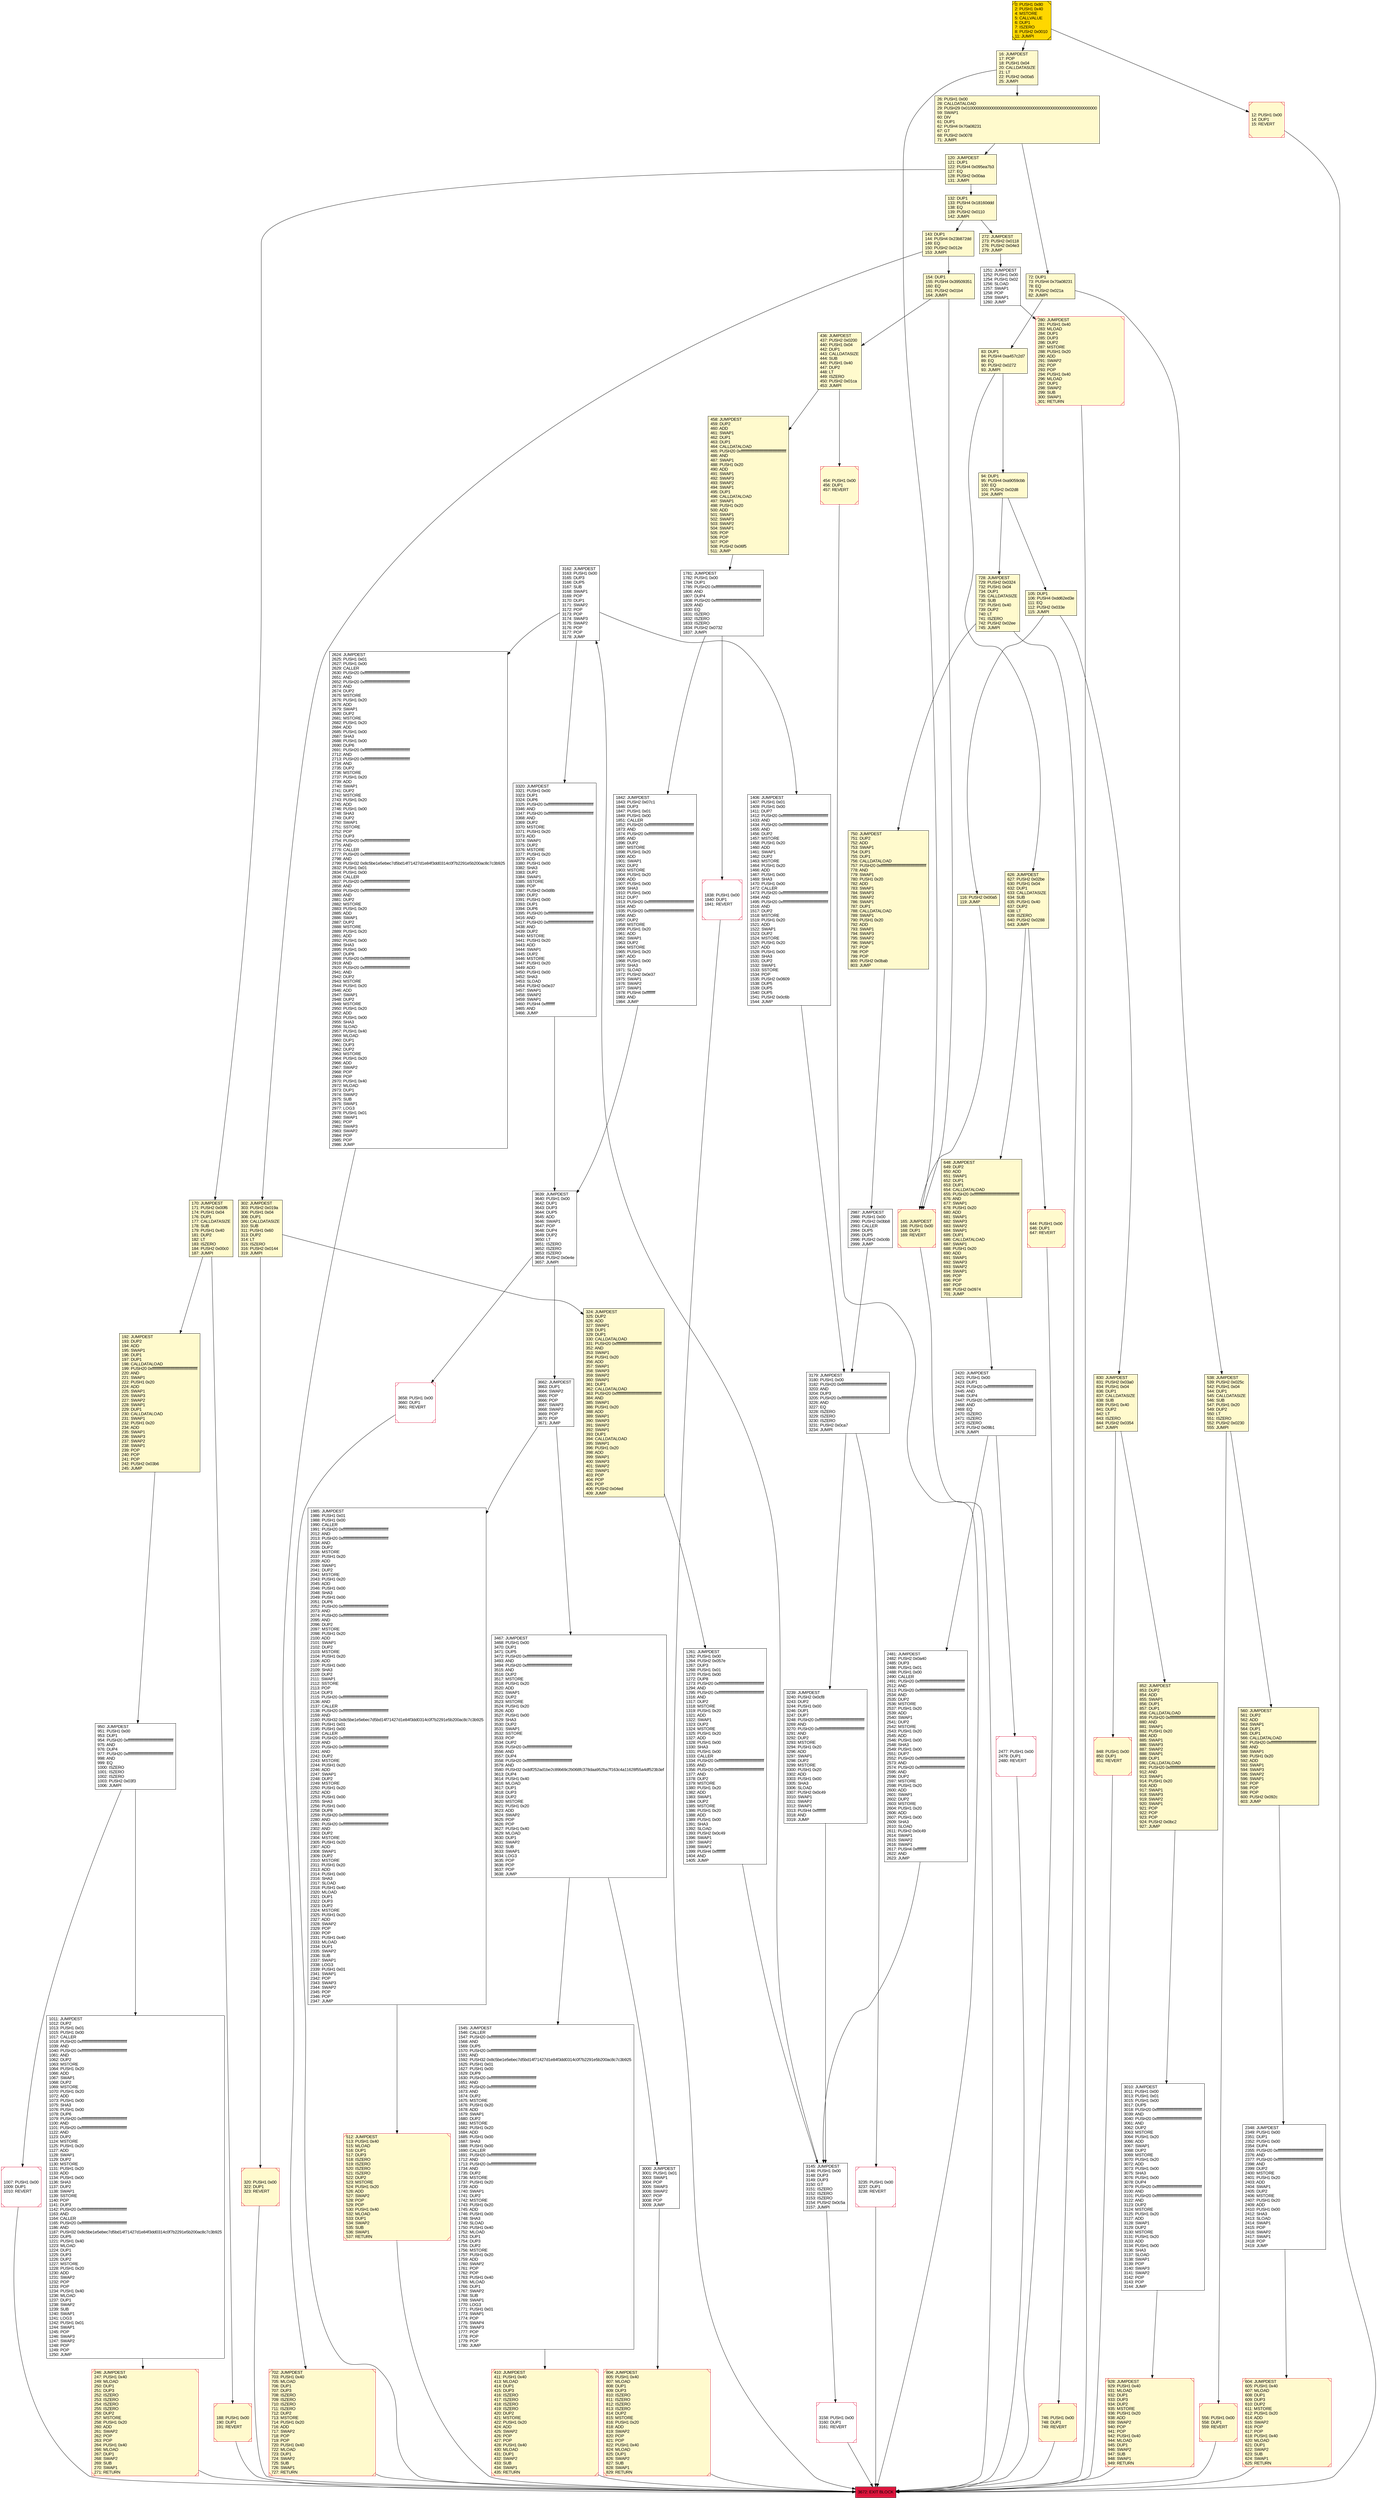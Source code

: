 digraph G {
bgcolor=transparent rankdir=UD;
node [shape=box style=filled color=black fillcolor=white fontname=arial fontcolor=black];
272 [label="272: JUMPDEST\l273: PUSH2 0x0118\l276: PUSH2 0x04e3\l279: JUMP\l" fillcolor=lemonchiffon ];
702 [label="702: JUMPDEST\l703: PUSH1 0x40\l705: MLOAD\l706: DUP1\l707: DUP3\l708: ISZERO\l709: ISZERO\l710: ISZERO\l711: ISZERO\l712: DUP2\l713: MSTORE\l714: PUSH1 0x20\l716: ADD\l717: SWAP2\l718: POP\l719: POP\l720: PUSH1 0x40\l722: MLOAD\l723: DUP1\l724: SWAP2\l725: SUB\l726: SWAP1\l727: RETURN\l" fillcolor=lemonchiffon shape=Msquare color=crimson ];
3639 [label="3639: JUMPDEST\l3640: PUSH1 0x00\l3642: DUP1\l3643: DUP3\l3644: DUP5\l3645: ADD\l3646: SWAP1\l3647: POP\l3648: DUP4\l3649: DUP2\l3650: LT\l3651: ISZERO\l3652: ISZERO\l3653: ISZERO\l3654: PUSH2 0x0e4e\l3657: JUMPI\l" ];
2624 [label="2624: JUMPDEST\l2625: PUSH1 0x01\l2627: PUSH1 0x00\l2629: CALLER\l2630: PUSH20 0xffffffffffffffffffffffffffffffffffffffff\l2651: AND\l2652: PUSH20 0xffffffffffffffffffffffffffffffffffffffff\l2673: AND\l2674: DUP2\l2675: MSTORE\l2676: PUSH1 0x20\l2678: ADD\l2679: SWAP1\l2680: DUP2\l2681: MSTORE\l2682: PUSH1 0x20\l2684: ADD\l2685: PUSH1 0x00\l2687: SHA3\l2688: PUSH1 0x00\l2690: DUP6\l2691: PUSH20 0xffffffffffffffffffffffffffffffffffffffff\l2712: AND\l2713: PUSH20 0xffffffffffffffffffffffffffffffffffffffff\l2734: AND\l2735: DUP2\l2736: MSTORE\l2737: PUSH1 0x20\l2739: ADD\l2740: SWAP1\l2741: DUP2\l2742: MSTORE\l2743: PUSH1 0x20\l2745: ADD\l2746: PUSH1 0x00\l2748: SHA3\l2749: DUP2\l2750: SWAP1\l2751: SSTORE\l2752: POP\l2753: DUP3\l2754: PUSH20 0xffffffffffffffffffffffffffffffffffffffff\l2775: AND\l2776: CALLER\l2777: PUSH20 0xffffffffffffffffffffffffffffffffffffffff\l2798: AND\l2799: PUSH32 0x8c5be1e5ebec7d5bd14f71427d1e84f3dd0314c0f7b2291e5b200ac8c7c3b925\l2832: PUSH1 0x01\l2834: PUSH1 0x00\l2836: CALLER\l2837: PUSH20 0xffffffffffffffffffffffffffffffffffffffff\l2858: AND\l2859: PUSH20 0xffffffffffffffffffffffffffffffffffffffff\l2880: AND\l2881: DUP2\l2882: MSTORE\l2883: PUSH1 0x20\l2885: ADD\l2886: SWAP1\l2887: DUP2\l2888: MSTORE\l2889: PUSH1 0x20\l2891: ADD\l2892: PUSH1 0x00\l2894: SHA3\l2895: PUSH1 0x00\l2897: DUP8\l2898: PUSH20 0xffffffffffffffffffffffffffffffffffffffff\l2919: AND\l2920: PUSH20 0xffffffffffffffffffffffffffffffffffffffff\l2941: AND\l2942: DUP2\l2943: MSTORE\l2944: PUSH1 0x20\l2946: ADD\l2947: SWAP1\l2948: DUP2\l2949: MSTORE\l2950: PUSH1 0x20\l2952: ADD\l2953: PUSH1 0x00\l2955: SHA3\l2956: SLOAD\l2957: PUSH1 0x40\l2959: MLOAD\l2960: DUP1\l2961: DUP3\l2962: DUP2\l2963: MSTORE\l2964: PUSH1 0x20\l2966: ADD\l2967: SWAP2\l2968: POP\l2969: POP\l2970: PUSH1 0x40\l2972: MLOAD\l2973: DUP1\l2974: SWAP2\l2975: SUB\l2976: SWAP1\l2977: LOG3\l2978: PUSH1 0x01\l2980: SWAP1\l2981: POP\l2982: SWAP3\l2983: SWAP2\l2984: POP\l2985: POP\l2986: JUMP\l" ];
3235 [label="3235: PUSH1 0x00\l3237: DUP1\l3238: REVERT\l" shape=Msquare color=crimson ];
1985 [label="1985: JUMPDEST\l1986: PUSH1 0x01\l1988: PUSH1 0x00\l1990: CALLER\l1991: PUSH20 0xffffffffffffffffffffffffffffffffffffffff\l2012: AND\l2013: PUSH20 0xffffffffffffffffffffffffffffffffffffffff\l2034: AND\l2035: DUP2\l2036: MSTORE\l2037: PUSH1 0x20\l2039: ADD\l2040: SWAP1\l2041: DUP2\l2042: MSTORE\l2043: PUSH1 0x20\l2045: ADD\l2046: PUSH1 0x00\l2048: SHA3\l2049: PUSH1 0x00\l2051: DUP6\l2052: PUSH20 0xffffffffffffffffffffffffffffffffffffffff\l2073: AND\l2074: PUSH20 0xffffffffffffffffffffffffffffffffffffffff\l2095: AND\l2096: DUP2\l2097: MSTORE\l2098: PUSH1 0x20\l2100: ADD\l2101: SWAP1\l2102: DUP2\l2103: MSTORE\l2104: PUSH1 0x20\l2106: ADD\l2107: PUSH1 0x00\l2109: SHA3\l2110: DUP2\l2111: SWAP1\l2112: SSTORE\l2113: POP\l2114: DUP3\l2115: PUSH20 0xffffffffffffffffffffffffffffffffffffffff\l2136: AND\l2137: CALLER\l2138: PUSH20 0xffffffffffffffffffffffffffffffffffffffff\l2159: AND\l2160: PUSH32 0x8c5be1e5ebec7d5bd14f71427d1e84f3dd0314c0f7b2291e5b200ac8c7c3b925\l2193: PUSH1 0x01\l2195: PUSH1 0x00\l2197: CALLER\l2198: PUSH20 0xffffffffffffffffffffffffffffffffffffffff\l2219: AND\l2220: PUSH20 0xffffffffffffffffffffffffffffffffffffffff\l2241: AND\l2242: DUP2\l2243: MSTORE\l2244: PUSH1 0x20\l2246: ADD\l2247: SWAP1\l2248: DUP2\l2249: MSTORE\l2250: PUSH1 0x20\l2252: ADD\l2253: PUSH1 0x00\l2255: SHA3\l2256: PUSH1 0x00\l2258: DUP8\l2259: PUSH20 0xffffffffffffffffffffffffffffffffffffffff\l2280: AND\l2281: PUSH20 0xffffffffffffffffffffffffffffffffffffffff\l2302: AND\l2303: DUP2\l2304: MSTORE\l2305: PUSH1 0x20\l2307: ADD\l2308: SWAP1\l2309: DUP2\l2310: MSTORE\l2311: PUSH1 0x20\l2313: ADD\l2314: PUSH1 0x00\l2316: SHA3\l2317: SLOAD\l2318: PUSH1 0x40\l2320: MLOAD\l2321: DUP1\l2322: DUP3\l2323: DUP2\l2324: MSTORE\l2325: PUSH1 0x20\l2327: ADD\l2328: SWAP2\l2329: POP\l2330: POP\l2331: PUSH1 0x40\l2333: MLOAD\l2334: DUP1\l2335: SWAP2\l2336: SUB\l2337: SWAP1\l2338: LOG3\l2339: PUSH1 0x01\l2341: SWAP1\l2342: POP\l2343: SWAP3\l2344: SWAP2\l2345: POP\l2346: POP\l2347: JUMP\l" ];
626 [label="626: JUMPDEST\l627: PUSH2 0x02be\l630: PUSH1 0x04\l632: DUP1\l633: CALLDATASIZE\l634: SUB\l635: PUSH1 0x40\l637: DUP2\l638: LT\l639: ISZERO\l640: PUSH2 0x0288\l643: JUMPI\l" fillcolor=lemonchiffon ];
72 [label="72: DUP1\l73: PUSH4 0x70a08231\l78: EQ\l79: PUSH2 0x021a\l82: JUMPI\l" fillcolor=lemonchiffon ];
302 [label="302: JUMPDEST\l303: PUSH2 0x019a\l306: PUSH1 0x04\l308: DUP1\l309: CALLDATASIZE\l310: SUB\l311: PUSH1 0x60\l313: DUP2\l314: LT\l315: ISZERO\l316: PUSH2 0x0144\l319: JUMPI\l" fillcolor=lemonchiffon ];
3162 [label="3162: JUMPDEST\l3163: PUSH1 0x00\l3165: DUP3\l3166: DUP5\l3167: SUB\l3168: SWAP1\l3169: POP\l3170: DUP1\l3171: SWAP2\l3172: POP\l3173: POP\l3174: SWAP3\l3175: SWAP2\l3176: POP\l3177: POP\l3178: JUMP\l" ];
2477 [label="2477: PUSH1 0x00\l2479: DUP1\l2480: REVERT\l" shape=Msquare color=crimson ];
556 [label="556: PUSH1 0x00\l558: DUP1\l559: REVERT\l" fillcolor=lemonchiffon shape=Msquare color=crimson ];
1838 [label="1838: PUSH1 0x00\l1840: DUP1\l1841: REVERT\l" shape=Msquare color=crimson ];
1842 [label="1842: JUMPDEST\l1843: PUSH2 0x07c1\l1846: DUP3\l1847: PUSH1 0x01\l1849: PUSH1 0x00\l1851: CALLER\l1852: PUSH20 0xffffffffffffffffffffffffffffffffffffffff\l1873: AND\l1874: PUSH20 0xffffffffffffffffffffffffffffffffffffffff\l1895: AND\l1896: DUP2\l1897: MSTORE\l1898: PUSH1 0x20\l1900: ADD\l1901: SWAP1\l1902: DUP2\l1903: MSTORE\l1904: PUSH1 0x20\l1906: ADD\l1907: PUSH1 0x00\l1909: SHA3\l1910: PUSH1 0x00\l1912: DUP7\l1913: PUSH20 0xffffffffffffffffffffffffffffffffffffffff\l1934: AND\l1935: PUSH20 0xffffffffffffffffffffffffffffffffffffffff\l1956: AND\l1957: DUP2\l1958: MSTORE\l1959: PUSH1 0x20\l1961: ADD\l1962: SWAP1\l1963: DUP2\l1964: MSTORE\l1965: PUSH1 0x20\l1967: ADD\l1968: PUSH1 0x00\l1970: SHA3\l1971: SLOAD\l1972: PUSH2 0x0e37\l1975: SWAP1\l1976: SWAP2\l1977: SWAP1\l1978: PUSH4 0xffffffff\l1983: AND\l1984: JUMP\l" ];
538 [label="538: JUMPDEST\l539: PUSH2 0x025c\l542: PUSH1 0x04\l544: DUP1\l545: CALLDATASIZE\l546: SUB\l547: PUSH1 0x20\l549: DUP2\l550: LT\l551: ISZERO\l552: PUSH2 0x0230\l555: JUMPI\l" fillcolor=lemonchiffon ];
928 [label="928: JUMPDEST\l929: PUSH1 0x40\l931: MLOAD\l932: DUP1\l933: DUP3\l934: DUP2\l935: MSTORE\l936: PUSH1 0x20\l938: ADD\l939: SWAP2\l940: POP\l941: POP\l942: PUSH1 0x40\l944: MLOAD\l945: DUP1\l946: SWAP2\l947: SUB\l948: SWAP1\l949: RETURN\l" fillcolor=lemonchiffon shape=Msquare color=crimson ];
3000 [label="3000: JUMPDEST\l3001: PUSH1 0x01\l3003: SWAP1\l3004: POP\l3005: SWAP3\l3006: SWAP2\l3007: POP\l3008: POP\l3009: JUMP\l" ];
804 [label="804: JUMPDEST\l805: PUSH1 0x40\l807: MLOAD\l808: DUP1\l809: DUP3\l810: ISZERO\l811: ISZERO\l812: ISZERO\l813: ISZERO\l814: DUP2\l815: MSTORE\l816: PUSH1 0x20\l818: ADD\l819: SWAP2\l820: POP\l821: POP\l822: PUSH1 0x40\l824: MLOAD\l825: DUP1\l826: SWAP2\l827: SUB\l828: SWAP1\l829: RETURN\l" fillcolor=lemonchiffon shape=Msquare color=crimson ];
0 [label="0: PUSH1 0x80\l2: PUSH1 0x40\l4: MSTORE\l5: CALLVALUE\l6: DUP1\l7: ISZERO\l8: PUSH2 0x0010\l11: JUMPI\l" fillcolor=lemonchiffon shape=Msquare fillcolor=gold ];
16 [label="16: JUMPDEST\l17: POP\l18: PUSH1 0x04\l20: CALLDATASIZE\l21: LT\l22: PUSH2 0x00a5\l25: JUMPI\l" fillcolor=lemonchiffon ];
950 [label="950: JUMPDEST\l951: PUSH1 0x00\l953: DUP1\l954: PUSH20 0xffffffffffffffffffffffffffffffffffffffff\l975: AND\l976: DUP4\l977: PUSH20 0xffffffffffffffffffffffffffffffffffffffff\l998: AND\l999: EQ\l1000: ISZERO\l1001: ISZERO\l1002: ISZERO\l1003: PUSH2 0x03f3\l1006: JUMPI\l" ];
2987 [label="2987: JUMPDEST\l2988: PUSH1 0x00\l2990: PUSH2 0x0bb8\l2993: CALLER\l2994: DUP5\l2995: DUP5\l2996: PUSH2 0x0c6b\l2999: JUMP\l" ];
188 [label="188: PUSH1 0x00\l190: DUP1\l191: REVERT\l" fillcolor=lemonchiffon shape=Msquare color=crimson ];
324 [label="324: JUMPDEST\l325: DUP2\l326: ADD\l327: SWAP1\l328: DUP1\l329: DUP1\l330: CALLDATALOAD\l331: PUSH20 0xffffffffffffffffffffffffffffffffffffffff\l352: AND\l353: SWAP1\l354: PUSH1 0x20\l356: ADD\l357: SWAP1\l358: SWAP3\l359: SWAP2\l360: SWAP1\l361: DUP1\l362: CALLDATALOAD\l363: PUSH20 0xffffffffffffffffffffffffffffffffffffffff\l384: AND\l385: SWAP1\l386: PUSH1 0x20\l388: ADD\l389: SWAP1\l390: SWAP3\l391: SWAP2\l392: SWAP1\l393: DUP1\l394: CALLDATALOAD\l395: SWAP1\l396: PUSH1 0x20\l398: ADD\l399: SWAP1\l400: SWAP3\l401: SWAP2\l402: SWAP1\l403: POP\l404: POP\l405: POP\l406: PUSH2 0x04ed\l409: JUMP\l" fillcolor=lemonchiffon ];
165 [label="165: JUMPDEST\l166: PUSH1 0x00\l168: DUP1\l169: REVERT\l" fillcolor=lemonchiffon shape=Msquare color=crimson ];
170 [label="170: JUMPDEST\l171: PUSH2 0x00f6\l174: PUSH1 0x04\l176: DUP1\l177: CALLDATASIZE\l178: SUB\l179: PUSH1 0x40\l181: DUP2\l182: LT\l183: ISZERO\l184: PUSH2 0x00c0\l187: JUMPI\l" fillcolor=lemonchiffon ];
3662 [label="3662: JUMPDEST\l3663: DUP1\l3664: SWAP2\l3665: POP\l3666: POP\l3667: SWAP3\l3668: SWAP2\l3669: POP\l3670: POP\l3671: JUMP\l" ];
644 [label="644: PUSH1 0x00\l646: DUP1\l647: REVERT\l" fillcolor=lemonchiffon shape=Msquare color=crimson ];
410 [label="410: JUMPDEST\l411: PUSH1 0x40\l413: MLOAD\l414: DUP1\l415: DUP3\l416: ISZERO\l417: ISZERO\l418: ISZERO\l419: ISZERO\l420: DUP2\l421: MSTORE\l422: PUSH1 0x20\l424: ADD\l425: SWAP2\l426: POP\l427: POP\l428: PUSH1 0x40\l430: MLOAD\l431: DUP1\l432: SWAP2\l433: SUB\l434: SWAP1\l435: RETURN\l" fillcolor=lemonchiffon shape=Msquare color=crimson ];
26 [label="26: PUSH1 0x00\l28: CALLDATALOAD\l29: PUSH29 0x0100000000000000000000000000000000000000000000000000000000\l59: SWAP1\l60: DIV\l61: DUP1\l62: PUSH4 0x70a08231\l67: GT\l68: PUSH2 0x0078\l71: JUMPI\l" fillcolor=lemonchiffon ];
1251 [label="1251: JUMPDEST\l1252: PUSH1 0x00\l1254: PUSH1 0x02\l1256: SLOAD\l1257: SWAP1\l1258: POP\l1259: SWAP1\l1260: JUMP\l" ];
280 [label="280: JUMPDEST\l281: PUSH1 0x40\l283: MLOAD\l284: DUP1\l285: DUP3\l286: DUP2\l287: MSTORE\l288: PUSH1 0x20\l290: ADD\l291: SWAP2\l292: POP\l293: POP\l294: PUSH1 0x40\l296: MLOAD\l297: DUP1\l298: SWAP2\l299: SUB\l300: SWAP1\l301: RETURN\l" fillcolor=lemonchiffon shape=Msquare color=crimson ];
12 [label="12: PUSH1 0x00\l14: DUP1\l15: REVERT\l" fillcolor=lemonchiffon shape=Msquare color=crimson ];
116 [label="116: PUSH2 0x00a5\l119: JUMP\l" fillcolor=lemonchiffon ];
154 [label="154: DUP1\l155: PUSH4 0x39509351\l160: EQ\l161: PUSH2 0x01b4\l164: JUMPI\l" fillcolor=lemonchiffon ];
830 [label="830: JUMPDEST\l831: PUSH2 0x03a0\l834: PUSH1 0x04\l836: DUP1\l837: CALLDATASIZE\l838: SUB\l839: PUSH1 0x40\l841: DUP2\l842: LT\l843: ISZERO\l844: PUSH2 0x0354\l847: JUMPI\l" fillcolor=lemonchiffon ];
83 [label="83: DUP1\l84: PUSH4 0xa457c2d7\l89: EQ\l90: PUSH2 0x0272\l93: JUMPI\l" fillcolor=lemonchiffon ];
2348 [label="2348: JUMPDEST\l2349: PUSH1 0x00\l2351: DUP1\l2352: PUSH1 0x00\l2354: DUP4\l2355: PUSH20 0xffffffffffffffffffffffffffffffffffffffff\l2376: AND\l2377: PUSH20 0xffffffffffffffffffffffffffffffffffffffff\l2398: AND\l2399: DUP2\l2400: MSTORE\l2401: PUSH1 0x20\l2403: ADD\l2404: SWAP1\l2405: DUP2\l2406: MSTORE\l2407: PUSH1 0x20\l2409: ADD\l2410: PUSH1 0x00\l2412: SHA3\l2413: SLOAD\l2414: SWAP1\l2415: POP\l2416: SWAP2\l2417: SWAP1\l2418: POP\l2419: JUMP\l" ];
1261 [label="1261: JUMPDEST\l1262: PUSH1 0x00\l1264: PUSH2 0x057e\l1267: DUP3\l1268: PUSH1 0x01\l1270: PUSH1 0x00\l1272: DUP8\l1273: PUSH20 0xffffffffffffffffffffffffffffffffffffffff\l1294: AND\l1295: PUSH20 0xffffffffffffffffffffffffffffffffffffffff\l1316: AND\l1317: DUP2\l1318: MSTORE\l1319: PUSH1 0x20\l1321: ADD\l1322: SWAP1\l1323: DUP2\l1324: MSTORE\l1325: PUSH1 0x20\l1327: ADD\l1328: PUSH1 0x00\l1330: SHA3\l1331: PUSH1 0x00\l1333: CALLER\l1334: PUSH20 0xffffffffffffffffffffffffffffffffffffffff\l1355: AND\l1356: PUSH20 0xffffffffffffffffffffffffffffffffffffffff\l1377: AND\l1378: DUP2\l1379: MSTORE\l1380: PUSH1 0x20\l1382: ADD\l1383: SWAP1\l1384: DUP2\l1385: MSTORE\l1386: PUSH1 0x20\l1388: ADD\l1389: PUSH1 0x00\l1391: SHA3\l1392: SLOAD\l1393: PUSH2 0x0c49\l1396: SWAP1\l1397: SWAP2\l1398: SWAP1\l1399: PUSH4 0xffffffff\l1404: AND\l1405: JUMP\l" ];
512 [label="512: JUMPDEST\l513: PUSH1 0x40\l515: MLOAD\l516: DUP1\l517: DUP3\l518: ISZERO\l519: ISZERO\l520: ISZERO\l521: ISZERO\l522: DUP2\l523: MSTORE\l524: PUSH1 0x20\l526: ADD\l527: SWAP2\l528: POP\l529: POP\l530: PUSH1 0x40\l532: MLOAD\l533: DUP1\l534: SWAP2\l535: SUB\l536: SWAP1\l537: RETURN\l" fillcolor=lemonchiffon shape=Msquare color=crimson ];
1545 [label="1545: JUMPDEST\l1546: CALLER\l1547: PUSH20 0xffffffffffffffffffffffffffffffffffffffff\l1568: AND\l1569: DUP5\l1570: PUSH20 0xffffffffffffffffffffffffffffffffffffffff\l1591: AND\l1592: PUSH32 0x8c5be1e5ebec7d5bd14f71427d1e84f3dd0314c0f7b2291e5b200ac8c7c3b925\l1625: PUSH1 0x01\l1627: PUSH1 0x00\l1629: DUP9\l1630: PUSH20 0xffffffffffffffffffffffffffffffffffffffff\l1651: AND\l1652: PUSH20 0xffffffffffffffffffffffffffffffffffffffff\l1673: AND\l1674: DUP2\l1675: MSTORE\l1676: PUSH1 0x20\l1678: ADD\l1679: SWAP1\l1680: DUP2\l1681: MSTORE\l1682: PUSH1 0x20\l1684: ADD\l1685: PUSH1 0x00\l1687: SHA3\l1688: PUSH1 0x00\l1690: CALLER\l1691: PUSH20 0xffffffffffffffffffffffffffffffffffffffff\l1712: AND\l1713: PUSH20 0xffffffffffffffffffffffffffffffffffffffff\l1734: AND\l1735: DUP2\l1736: MSTORE\l1737: PUSH1 0x20\l1739: ADD\l1740: SWAP1\l1741: DUP2\l1742: MSTORE\l1743: PUSH1 0x20\l1745: ADD\l1746: PUSH1 0x00\l1748: SHA3\l1749: SLOAD\l1750: PUSH1 0x40\l1752: MLOAD\l1753: DUP1\l1754: DUP3\l1755: DUP2\l1756: MSTORE\l1757: PUSH1 0x20\l1759: ADD\l1760: SWAP2\l1761: POP\l1762: POP\l1763: PUSH1 0x40\l1765: MLOAD\l1766: DUP1\l1767: SWAP2\l1768: SUB\l1769: SWAP1\l1770: LOG3\l1771: PUSH1 0x01\l1773: SWAP1\l1774: POP\l1775: SWAP4\l1776: SWAP3\l1777: POP\l1778: POP\l1779: POP\l1780: JUMP\l" ];
120 [label="120: JUMPDEST\l121: DUP1\l122: PUSH4 0x095ea7b3\l127: EQ\l128: PUSH2 0x00aa\l131: JUMPI\l" fillcolor=lemonchiffon ];
105 [label="105: DUP1\l106: PUSH4 0xdd62ed3e\l111: EQ\l112: PUSH2 0x033e\l115: JUMPI\l" fillcolor=lemonchiffon ];
3010 [label="3010: JUMPDEST\l3011: PUSH1 0x00\l3013: PUSH1 0x01\l3015: PUSH1 0x00\l3017: DUP5\l3018: PUSH20 0xffffffffffffffffffffffffffffffffffffffff\l3039: AND\l3040: PUSH20 0xffffffffffffffffffffffffffffffffffffffff\l3061: AND\l3062: DUP2\l3063: MSTORE\l3064: PUSH1 0x20\l3066: ADD\l3067: SWAP1\l3068: DUP2\l3069: MSTORE\l3070: PUSH1 0x20\l3072: ADD\l3073: PUSH1 0x00\l3075: SHA3\l3076: PUSH1 0x00\l3078: DUP4\l3079: PUSH20 0xffffffffffffffffffffffffffffffffffffffff\l3100: AND\l3101: PUSH20 0xffffffffffffffffffffffffffffffffffffffff\l3122: AND\l3123: DUP2\l3124: MSTORE\l3125: PUSH1 0x20\l3127: ADD\l3128: SWAP1\l3129: DUP2\l3130: MSTORE\l3131: PUSH1 0x20\l3133: ADD\l3134: PUSH1 0x00\l3136: SHA3\l3137: SLOAD\l3138: SWAP1\l3139: POP\l3140: SWAP3\l3141: SWAP2\l3142: POP\l3143: POP\l3144: JUMP\l" ];
246 [label="246: JUMPDEST\l247: PUSH1 0x40\l249: MLOAD\l250: DUP1\l251: DUP3\l252: ISZERO\l253: ISZERO\l254: ISZERO\l255: ISZERO\l256: DUP2\l257: MSTORE\l258: PUSH1 0x20\l260: ADD\l261: SWAP2\l262: POP\l263: POP\l264: PUSH1 0x40\l266: MLOAD\l267: DUP1\l268: SWAP2\l269: SUB\l270: SWAP1\l271: RETURN\l" fillcolor=lemonchiffon shape=Msquare color=crimson ];
746 [label="746: PUSH1 0x00\l748: DUP1\l749: REVERT\l" fillcolor=lemonchiffon shape=Msquare color=crimson ];
192 [label="192: JUMPDEST\l193: DUP2\l194: ADD\l195: SWAP1\l196: DUP1\l197: DUP1\l198: CALLDATALOAD\l199: PUSH20 0xffffffffffffffffffffffffffffffffffffffff\l220: AND\l221: SWAP1\l222: PUSH1 0x20\l224: ADD\l225: SWAP1\l226: SWAP3\l227: SWAP2\l228: SWAP1\l229: DUP1\l230: CALLDATALOAD\l231: SWAP1\l232: PUSH1 0x20\l234: ADD\l235: SWAP1\l236: SWAP3\l237: SWAP2\l238: SWAP1\l239: POP\l240: POP\l241: POP\l242: PUSH2 0x03b6\l245: JUMP\l" fillcolor=lemonchiffon ];
3467 [label="3467: JUMPDEST\l3468: PUSH1 0x00\l3470: DUP1\l3471: DUP5\l3472: PUSH20 0xffffffffffffffffffffffffffffffffffffffff\l3493: AND\l3494: PUSH20 0xffffffffffffffffffffffffffffffffffffffff\l3515: AND\l3516: DUP2\l3517: MSTORE\l3518: PUSH1 0x20\l3520: ADD\l3521: SWAP1\l3522: DUP2\l3523: MSTORE\l3524: PUSH1 0x20\l3526: ADD\l3527: PUSH1 0x00\l3529: SHA3\l3530: DUP2\l3531: SWAP1\l3532: SSTORE\l3533: POP\l3534: DUP2\l3535: PUSH20 0xffffffffffffffffffffffffffffffffffffffff\l3556: AND\l3557: DUP4\l3558: PUSH20 0xffffffffffffffffffffffffffffffffffffffff\l3579: AND\l3580: PUSH32 0xddf252ad1be2c89b69c2b068fc378daa952ba7f163c4a11628f55a4df523b3ef\l3613: DUP4\l3614: PUSH1 0x40\l3616: MLOAD\l3617: DUP1\l3618: DUP3\l3619: DUP2\l3620: MSTORE\l3621: PUSH1 0x20\l3623: ADD\l3624: SWAP2\l3625: POP\l3626: POP\l3627: PUSH1 0x40\l3629: MLOAD\l3630: DUP1\l3631: SWAP2\l3632: SUB\l3633: SWAP1\l3634: LOG3\l3635: POP\l3636: POP\l3637: POP\l3638: JUMP\l" ];
1781 [label="1781: JUMPDEST\l1782: PUSH1 0x00\l1784: DUP1\l1785: PUSH20 0xffffffffffffffffffffffffffffffffffffffff\l1806: AND\l1807: DUP4\l1808: PUSH20 0xffffffffffffffffffffffffffffffffffffffff\l1829: AND\l1830: EQ\l1831: ISZERO\l1832: ISZERO\l1833: ISZERO\l1834: PUSH2 0x0732\l1837: JUMPI\l" ];
1007 [label="1007: PUSH1 0x00\l1009: DUP1\l1010: REVERT\l" shape=Msquare color=crimson ];
560 [label="560: JUMPDEST\l561: DUP2\l562: ADD\l563: SWAP1\l564: DUP1\l565: DUP1\l566: CALLDATALOAD\l567: PUSH20 0xffffffffffffffffffffffffffffffffffffffff\l588: AND\l589: SWAP1\l590: PUSH1 0x20\l592: ADD\l593: SWAP1\l594: SWAP3\l595: SWAP2\l596: SWAP1\l597: POP\l598: POP\l599: POP\l600: PUSH2 0x092c\l603: JUMP\l" fillcolor=lemonchiffon ];
3145 [label="3145: JUMPDEST\l3146: PUSH1 0x00\l3148: DUP3\l3149: DUP3\l3150: GT\l3151: ISZERO\l3152: ISZERO\l3153: ISZERO\l3154: PUSH2 0x0c5a\l3157: JUMPI\l" ];
132 [label="132: DUP1\l133: PUSH4 0x18160ddd\l138: EQ\l139: PUSH2 0x0110\l142: JUMPI\l" fillcolor=lemonchiffon ];
2420 [label="2420: JUMPDEST\l2421: PUSH1 0x00\l2423: DUP1\l2424: PUSH20 0xffffffffffffffffffffffffffffffffffffffff\l2445: AND\l2446: DUP4\l2447: PUSH20 0xffffffffffffffffffffffffffffffffffffffff\l2468: AND\l2469: EQ\l2470: ISZERO\l2471: ISZERO\l2472: ISZERO\l2473: PUSH2 0x09b1\l2476: JUMPI\l" ];
3239 [label="3239: JUMPDEST\l3240: PUSH2 0x0cf8\l3243: DUP2\l3244: PUSH1 0x00\l3246: DUP1\l3247: DUP7\l3248: PUSH20 0xffffffffffffffffffffffffffffffffffffffff\l3269: AND\l3270: PUSH20 0xffffffffffffffffffffffffffffffffffffffff\l3291: AND\l3292: DUP2\l3293: MSTORE\l3294: PUSH1 0x20\l3296: ADD\l3297: SWAP1\l3298: DUP2\l3299: MSTORE\l3300: PUSH1 0x20\l3302: ADD\l3303: PUSH1 0x00\l3305: SHA3\l3306: SLOAD\l3307: PUSH2 0x0c49\l3310: SWAP1\l3311: SWAP2\l3312: SWAP1\l3313: PUSH4 0xffffffff\l3318: AND\l3319: JUMP\l" ];
1406 [label="1406: JUMPDEST\l1407: PUSH1 0x01\l1409: PUSH1 0x00\l1411: DUP7\l1412: PUSH20 0xffffffffffffffffffffffffffffffffffffffff\l1433: AND\l1434: PUSH20 0xffffffffffffffffffffffffffffffffffffffff\l1455: AND\l1456: DUP2\l1457: MSTORE\l1458: PUSH1 0x20\l1460: ADD\l1461: SWAP1\l1462: DUP2\l1463: MSTORE\l1464: PUSH1 0x20\l1466: ADD\l1467: PUSH1 0x00\l1469: SHA3\l1470: PUSH1 0x00\l1472: CALLER\l1473: PUSH20 0xffffffffffffffffffffffffffffffffffffffff\l1494: AND\l1495: PUSH20 0xffffffffffffffffffffffffffffffffffffffff\l1516: AND\l1517: DUP2\l1518: MSTORE\l1519: PUSH1 0x20\l1521: ADD\l1522: SWAP1\l1523: DUP2\l1524: MSTORE\l1525: PUSH1 0x20\l1527: ADD\l1528: PUSH1 0x00\l1530: SHA3\l1531: DUP2\l1532: SWAP1\l1533: SSTORE\l1534: POP\l1535: PUSH2 0x0609\l1538: DUP5\l1539: DUP5\l1540: DUP5\l1541: PUSH2 0x0c6b\l1544: JUMP\l" ];
648 [label="648: JUMPDEST\l649: DUP2\l650: ADD\l651: SWAP1\l652: DUP1\l653: DUP1\l654: CALLDATALOAD\l655: PUSH20 0xffffffffffffffffffffffffffffffffffffffff\l676: AND\l677: SWAP1\l678: PUSH1 0x20\l680: ADD\l681: SWAP1\l682: SWAP3\l683: SWAP2\l684: SWAP1\l685: DUP1\l686: CALLDATALOAD\l687: SWAP1\l688: PUSH1 0x20\l690: ADD\l691: SWAP1\l692: SWAP3\l693: SWAP2\l694: SWAP1\l695: POP\l696: POP\l697: POP\l698: PUSH2 0x0974\l701: JUMP\l" fillcolor=lemonchiffon ];
3179 [label="3179: JUMPDEST\l3180: PUSH1 0x00\l3182: PUSH20 0xffffffffffffffffffffffffffffffffffffffff\l3203: AND\l3204: DUP3\l3205: PUSH20 0xffffffffffffffffffffffffffffffffffffffff\l3226: AND\l3227: EQ\l3228: ISZERO\l3229: ISZERO\l3230: ISZERO\l3231: PUSH2 0x0ca7\l3234: JUMPI\l" ];
3320 [label="3320: JUMPDEST\l3321: PUSH1 0x00\l3323: DUP1\l3324: DUP6\l3325: PUSH20 0xffffffffffffffffffffffffffffffffffffffff\l3346: AND\l3347: PUSH20 0xffffffffffffffffffffffffffffffffffffffff\l3368: AND\l3369: DUP2\l3370: MSTORE\l3371: PUSH1 0x20\l3373: ADD\l3374: SWAP1\l3375: DUP2\l3376: MSTORE\l3377: PUSH1 0x20\l3379: ADD\l3380: PUSH1 0x00\l3382: SHA3\l3383: DUP2\l3384: SWAP1\l3385: SSTORE\l3386: POP\l3387: PUSH2 0x0d8b\l3390: DUP2\l3391: PUSH1 0x00\l3393: DUP1\l3394: DUP6\l3395: PUSH20 0xffffffffffffffffffffffffffffffffffffffff\l3416: AND\l3417: PUSH20 0xffffffffffffffffffffffffffffffffffffffff\l3438: AND\l3439: DUP2\l3440: MSTORE\l3441: PUSH1 0x20\l3443: ADD\l3444: SWAP1\l3445: DUP2\l3446: MSTORE\l3447: PUSH1 0x20\l3449: ADD\l3450: PUSH1 0x00\l3452: SHA3\l3453: SLOAD\l3454: PUSH2 0x0e37\l3457: SWAP1\l3458: SWAP2\l3459: SWAP1\l3460: PUSH4 0xffffffff\l3465: AND\l3466: JUMP\l" ];
94 [label="94: DUP1\l95: PUSH4 0xa9059cbb\l100: EQ\l101: PUSH2 0x02d8\l104: JUMPI\l" fillcolor=lemonchiffon ];
2481 [label="2481: JUMPDEST\l2482: PUSH2 0x0a40\l2485: DUP3\l2486: PUSH1 0x01\l2488: PUSH1 0x00\l2490: CALLER\l2491: PUSH20 0xffffffffffffffffffffffffffffffffffffffff\l2512: AND\l2513: PUSH20 0xffffffffffffffffffffffffffffffffffffffff\l2534: AND\l2535: DUP2\l2536: MSTORE\l2537: PUSH1 0x20\l2539: ADD\l2540: SWAP1\l2541: DUP2\l2542: MSTORE\l2543: PUSH1 0x20\l2545: ADD\l2546: PUSH1 0x00\l2548: SHA3\l2549: PUSH1 0x00\l2551: DUP7\l2552: PUSH20 0xffffffffffffffffffffffffffffffffffffffff\l2573: AND\l2574: PUSH20 0xffffffffffffffffffffffffffffffffffffffff\l2595: AND\l2596: DUP2\l2597: MSTORE\l2598: PUSH1 0x20\l2600: ADD\l2601: SWAP1\l2602: DUP2\l2603: MSTORE\l2604: PUSH1 0x20\l2606: ADD\l2607: PUSH1 0x00\l2609: SHA3\l2610: SLOAD\l2611: PUSH2 0x0c49\l2614: SWAP1\l2615: SWAP2\l2616: SWAP1\l2617: PUSH4 0xffffffff\l2622: AND\l2623: JUMP\l" ];
3672 [label="3672: EXIT BLOCK\l" fillcolor=crimson ];
728 [label="728: JUMPDEST\l729: PUSH2 0x0324\l732: PUSH1 0x04\l734: DUP1\l735: CALLDATASIZE\l736: SUB\l737: PUSH1 0x40\l739: DUP2\l740: LT\l741: ISZERO\l742: PUSH2 0x02ee\l745: JUMPI\l" fillcolor=lemonchiffon ];
320 [label="320: PUSH1 0x00\l322: DUP1\l323: REVERT\l" fillcolor=lemonchiffon shape=Msquare color=crimson ];
454 [label="454: PUSH1 0x00\l456: DUP1\l457: REVERT\l" fillcolor=lemonchiffon shape=Msquare color=crimson ];
3658 [label="3658: PUSH1 0x00\l3660: DUP1\l3661: REVERT\l" shape=Msquare color=crimson ];
458 [label="458: JUMPDEST\l459: DUP2\l460: ADD\l461: SWAP1\l462: DUP1\l463: DUP1\l464: CALLDATALOAD\l465: PUSH20 0xffffffffffffffffffffffffffffffffffffffff\l486: AND\l487: SWAP1\l488: PUSH1 0x20\l490: ADD\l491: SWAP1\l492: SWAP3\l493: SWAP2\l494: SWAP1\l495: DUP1\l496: CALLDATALOAD\l497: SWAP1\l498: PUSH1 0x20\l500: ADD\l501: SWAP1\l502: SWAP3\l503: SWAP2\l504: SWAP1\l505: POP\l506: POP\l507: POP\l508: PUSH2 0x06f5\l511: JUMP\l" fillcolor=lemonchiffon ];
436 [label="436: JUMPDEST\l437: PUSH2 0x0200\l440: PUSH1 0x04\l442: DUP1\l443: CALLDATASIZE\l444: SUB\l445: PUSH1 0x40\l447: DUP2\l448: LT\l449: ISZERO\l450: PUSH2 0x01ca\l453: JUMPI\l" fillcolor=lemonchiffon ];
604 [label="604: JUMPDEST\l605: PUSH1 0x40\l607: MLOAD\l608: DUP1\l609: DUP3\l610: DUP2\l611: MSTORE\l612: PUSH1 0x20\l614: ADD\l615: SWAP2\l616: POP\l617: POP\l618: PUSH1 0x40\l620: MLOAD\l621: DUP1\l622: SWAP2\l623: SUB\l624: SWAP1\l625: RETURN\l" fillcolor=lemonchiffon shape=Msquare color=crimson ];
750 [label="750: JUMPDEST\l751: DUP2\l752: ADD\l753: SWAP1\l754: DUP1\l755: DUP1\l756: CALLDATALOAD\l757: PUSH20 0xffffffffffffffffffffffffffffffffffffffff\l778: AND\l779: SWAP1\l780: PUSH1 0x20\l782: ADD\l783: SWAP1\l784: SWAP3\l785: SWAP2\l786: SWAP1\l787: DUP1\l788: CALLDATALOAD\l789: SWAP1\l790: PUSH1 0x20\l792: ADD\l793: SWAP1\l794: SWAP3\l795: SWAP2\l796: SWAP1\l797: POP\l798: POP\l799: POP\l800: PUSH2 0x0bab\l803: JUMP\l" fillcolor=lemonchiffon ];
852 [label="852: JUMPDEST\l853: DUP2\l854: ADD\l855: SWAP1\l856: DUP1\l857: DUP1\l858: CALLDATALOAD\l859: PUSH20 0xffffffffffffffffffffffffffffffffffffffff\l880: AND\l881: SWAP1\l882: PUSH1 0x20\l884: ADD\l885: SWAP1\l886: SWAP3\l887: SWAP2\l888: SWAP1\l889: DUP1\l890: CALLDATALOAD\l891: PUSH20 0xffffffffffffffffffffffffffffffffffffffff\l912: AND\l913: SWAP1\l914: PUSH1 0x20\l916: ADD\l917: SWAP1\l918: SWAP3\l919: SWAP2\l920: SWAP1\l921: POP\l922: POP\l923: POP\l924: PUSH2 0x0bc2\l927: JUMP\l" fillcolor=lemonchiffon ];
1011 [label="1011: JUMPDEST\l1012: DUP2\l1013: PUSH1 0x01\l1015: PUSH1 0x00\l1017: CALLER\l1018: PUSH20 0xffffffffffffffffffffffffffffffffffffffff\l1039: AND\l1040: PUSH20 0xffffffffffffffffffffffffffffffffffffffff\l1061: AND\l1062: DUP2\l1063: MSTORE\l1064: PUSH1 0x20\l1066: ADD\l1067: SWAP1\l1068: DUP2\l1069: MSTORE\l1070: PUSH1 0x20\l1072: ADD\l1073: PUSH1 0x00\l1075: SHA3\l1076: PUSH1 0x00\l1078: DUP6\l1079: PUSH20 0xffffffffffffffffffffffffffffffffffffffff\l1100: AND\l1101: PUSH20 0xffffffffffffffffffffffffffffffffffffffff\l1122: AND\l1123: DUP2\l1124: MSTORE\l1125: PUSH1 0x20\l1127: ADD\l1128: SWAP1\l1129: DUP2\l1130: MSTORE\l1131: PUSH1 0x20\l1133: ADD\l1134: PUSH1 0x00\l1136: SHA3\l1137: DUP2\l1138: SWAP1\l1139: SSTORE\l1140: POP\l1141: DUP3\l1142: PUSH20 0xffffffffffffffffffffffffffffffffffffffff\l1163: AND\l1164: CALLER\l1165: PUSH20 0xffffffffffffffffffffffffffffffffffffffff\l1186: AND\l1187: PUSH32 0x8c5be1e5ebec7d5bd14f71427d1e84f3dd0314c0f7b2291e5b200ac8c7c3b925\l1220: DUP5\l1221: PUSH1 0x40\l1223: MLOAD\l1224: DUP1\l1225: DUP3\l1226: DUP2\l1227: MSTORE\l1228: PUSH1 0x20\l1230: ADD\l1231: SWAP2\l1232: POP\l1233: POP\l1234: PUSH1 0x40\l1236: MLOAD\l1237: DUP1\l1238: SWAP2\l1239: SUB\l1240: SWAP1\l1241: LOG3\l1242: PUSH1 0x01\l1244: SWAP1\l1245: POP\l1246: SWAP3\l1247: SWAP2\l1248: POP\l1249: POP\l1250: JUMP\l" ];
848 [label="848: PUSH1 0x00\l850: DUP1\l851: REVERT\l" fillcolor=lemonchiffon shape=Msquare color=crimson ];
143 [label="143: DUP1\l144: PUSH4 0x23b872dd\l149: EQ\l150: PUSH2 0x012e\l153: JUMPI\l" fillcolor=lemonchiffon ];
3158 [label="3158: PUSH1 0x00\l3160: DUP1\l3161: REVERT\l" shape=Msquare color=crimson ];
2624 -> 702;
436 -> 458;
3239 -> 3145;
1406 -> 3179;
3179 -> 3239;
2420 -> 2481;
436 -> 454;
3000 -> 804;
746 -> 3672;
94 -> 105;
1007 -> 3672;
26 -> 120;
120 -> 170;
538 -> 556;
3662 -> 1985;
626 -> 644;
324 -> 1261;
132 -> 143;
83 -> 626;
72 -> 83;
852 -> 3010;
16 -> 165;
16 -> 26;
454 -> 3672;
1985 -> 512;
804 -> 3672;
1781 -> 1838;
830 -> 848;
143 -> 154;
188 -> 3672;
928 -> 3672;
2987 -> 3179;
626 -> 648;
950 -> 1007;
2477 -> 3672;
3179 -> 3235;
3320 -> 3639;
192 -> 950;
3010 -> 928;
2348 -> 604;
3145 -> 3162;
3235 -> 3672;
538 -> 560;
3467 -> 3000;
154 -> 436;
3162 -> 1406;
83 -> 94;
302 -> 320;
512 -> 3672;
3639 -> 3658;
750 -> 2987;
950 -> 1011;
1261 -> 3145;
105 -> 116;
3662 -> 3467;
3467 -> 1545;
560 -> 2348;
644 -> 3672;
1251 -> 280;
0 -> 16;
648 -> 2420;
2481 -> 3145;
3162 -> 2624;
94 -> 728;
116 -> 165;
154 -> 165;
246 -> 3672;
1842 -> 3639;
728 -> 746;
72 -> 538;
1545 -> 410;
302 -> 324;
3639 -> 3662;
26 -> 72;
458 -> 1781;
3145 -> 3158;
848 -> 3672;
272 -> 1251;
728 -> 750;
3158 -> 3672;
3658 -> 3672;
0 -> 12;
604 -> 3672;
320 -> 3672;
1011 -> 246;
170 -> 188;
830 -> 852;
132 -> 272;
556 -> 3672;
1838 -> 3672;
702 -> 3672;
3162 -> 3320;
1781 -> 1842;
2420 -> 2477;
120 -> 132;
170 -> 192;
105 -> 830;
143 -> 302;
280 -> 3672;
12 -> 3672;
165 -> 3672;
410 -> 3672;
}